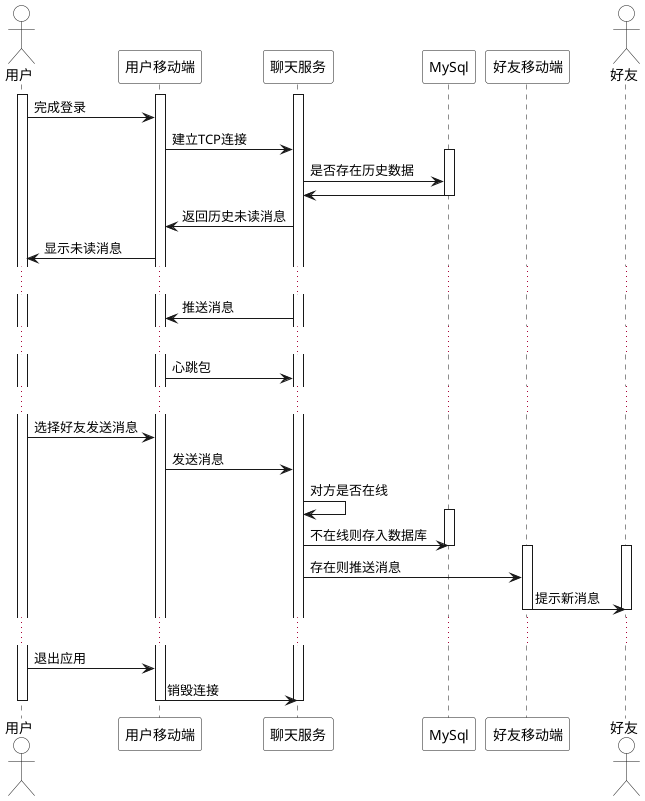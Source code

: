 @startuml

actor 用户 as userA #white
participant 用户移动端 as clientA #white
participant 聊天服务 as biz #white
participant MySql as db #white
participant 好友移动端 as clientB #white
actor 好友 as userB #white

activate userA
activate clientA
activate biz

userA -> clientA: 完成登录
clientA -> biz: 建立TCP连接
activate db
biz -> db: 是否存在历史数据
db -> biz
deactivate db
biz -> clientA: 返回历史未读消息
clientA -> userA: 显示未读消息
...
biz -> clientA: 推送消息
...
clientA -> biz: 心跳包
...
userA -> clientA: 选择好友发送消息
clientA -> biz: 发送消息
biz -> biz: 对方是否在线
activate db
biz -> db: 不在线则存入数据库
deactivate db
activate clientB
activate userB
biz -> clientB: 存在则推送消息
clientB -> userB: 提示新消息
deactivate clientB
deactivate userB
...
userA -> clientA: 退出应用
clientA -> biz: 销毁连接

deactivate biz
deactivate clientA
deactivate userA

@enduml